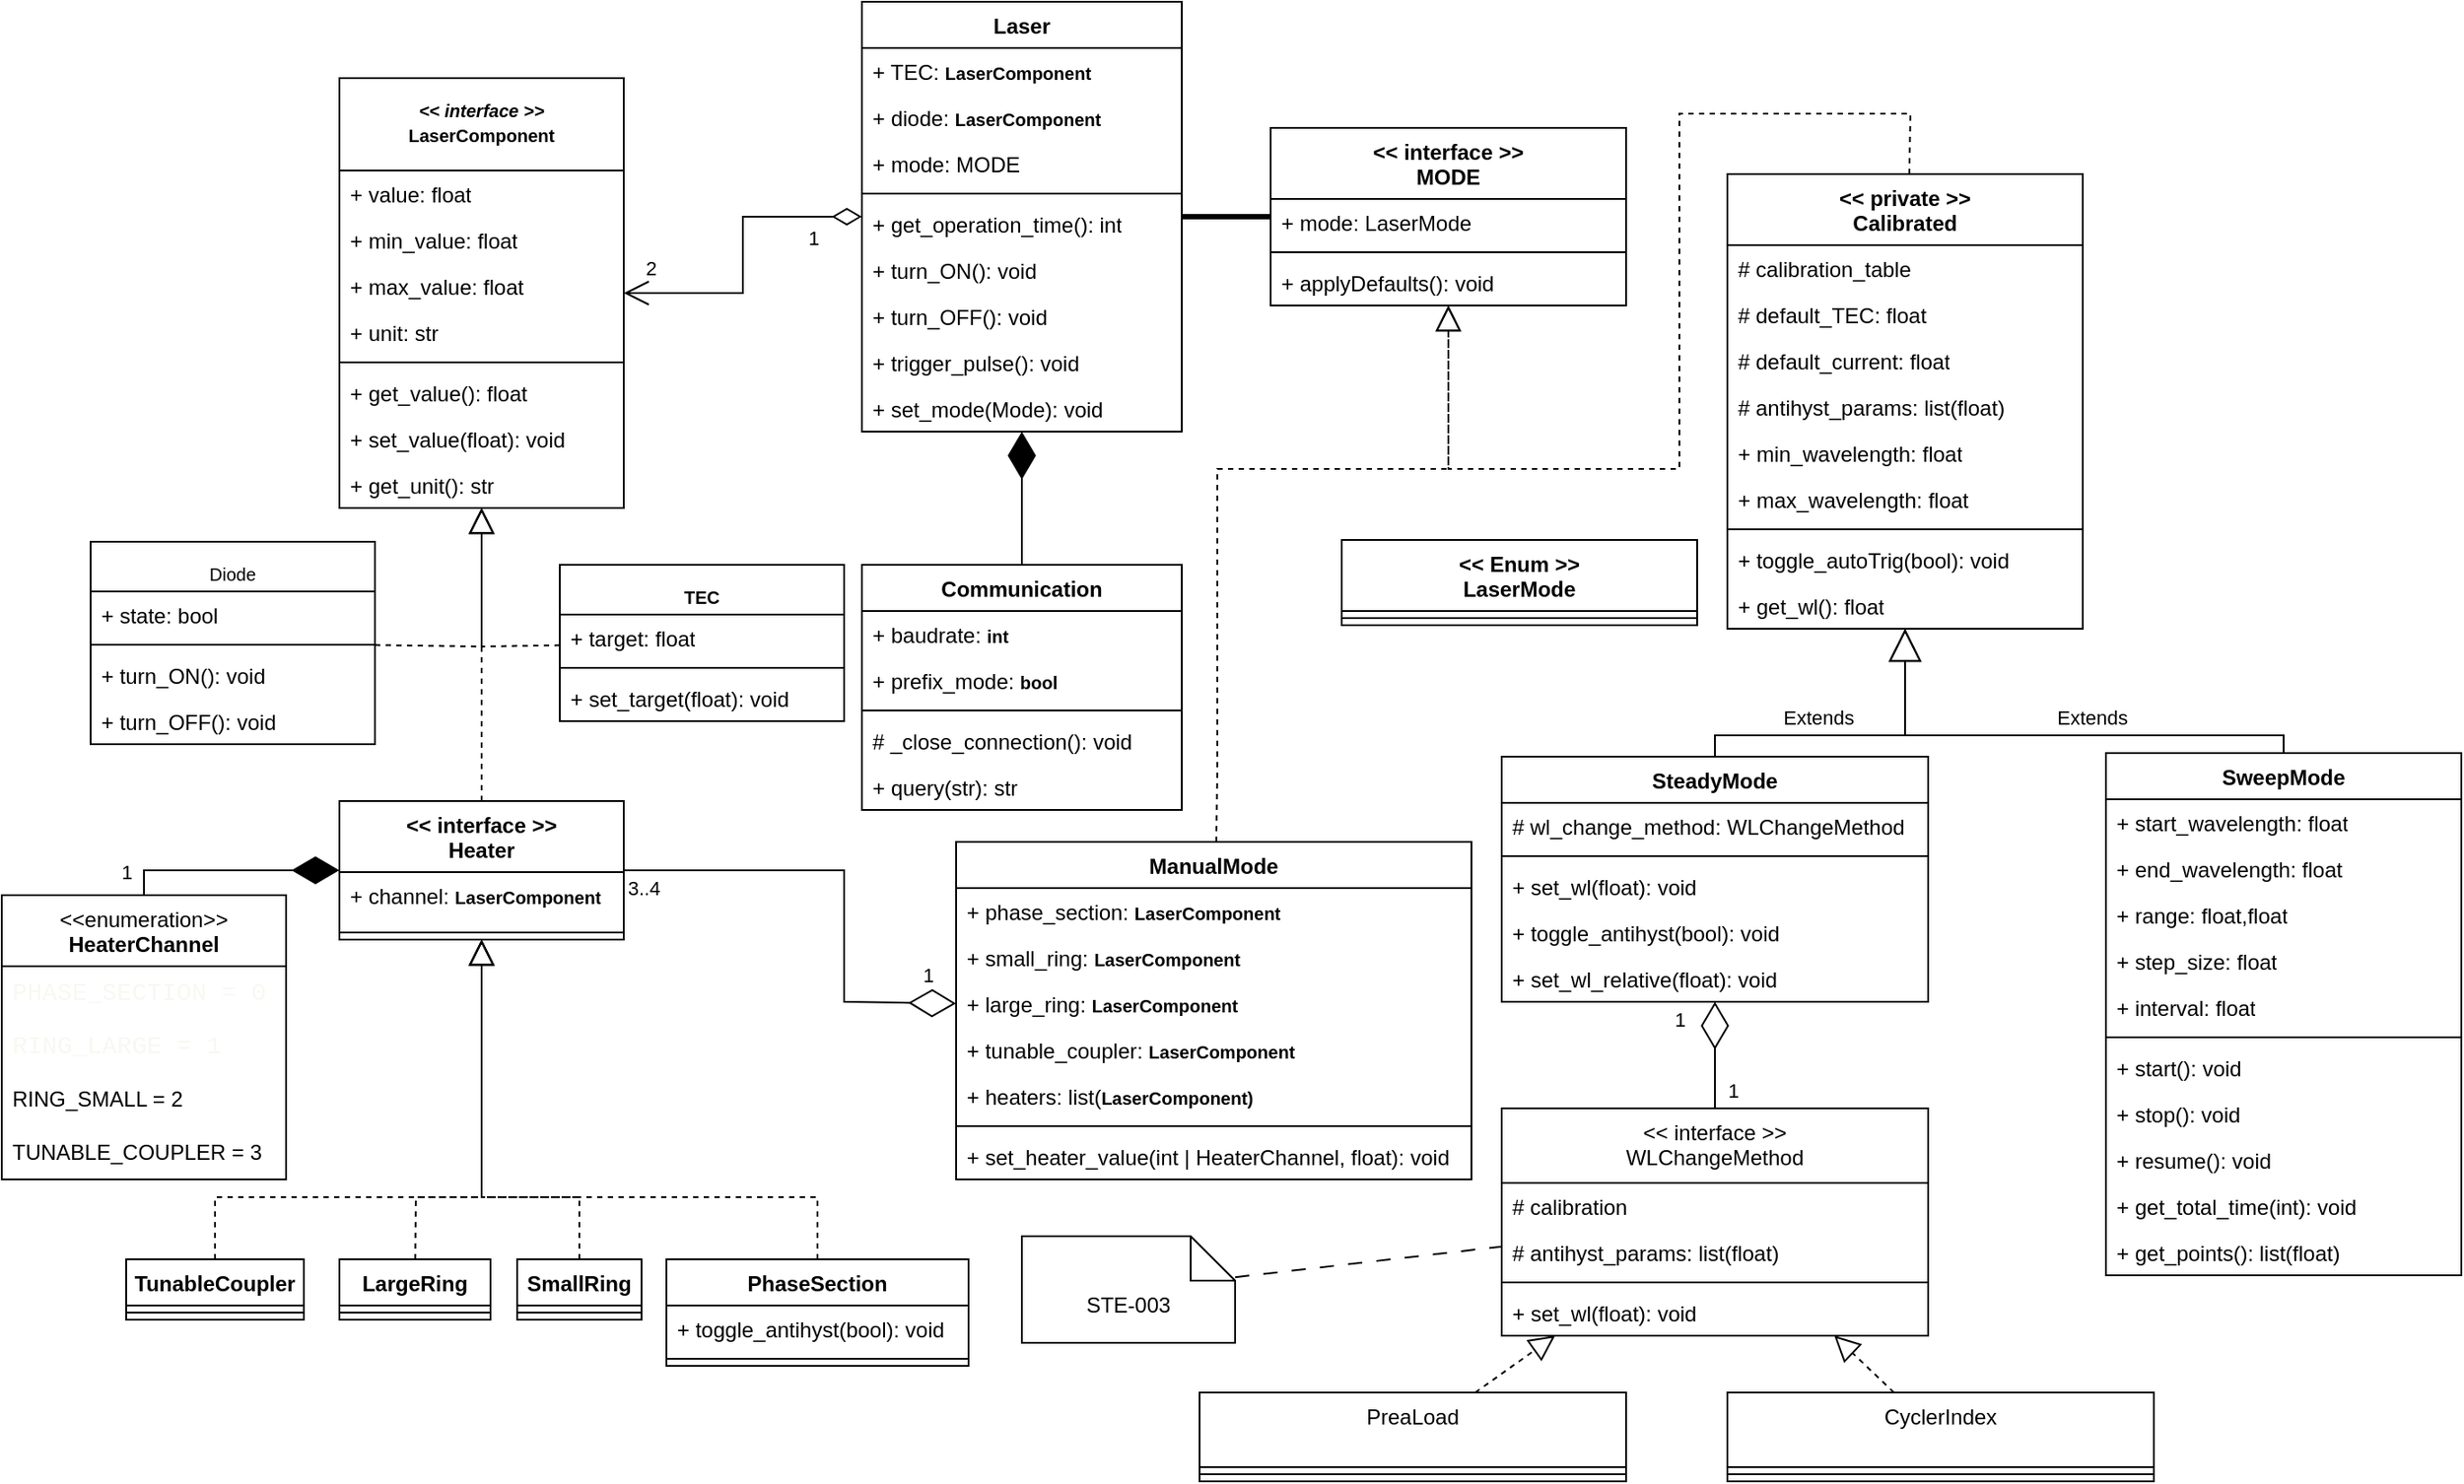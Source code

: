 <mxfile>
    <diagram name="Page-1" id="cc1-t9Lds0QzYOD9VFEF">
        <mxGraphModel dx="3281" dy="916" grid="1" gridSize="10" guides="1" tooltips="1" connect="1" arrows="1" fold="1" page="1" pageScale="1" pageWidth="850" pageHeight="1100" math="0" shadow="0">
            <root>
                <mxCell id="0"/>
                <mxCell id="1" parent="0"/>
                <mxCell id="RFVsDfMTFyBvrJDYn3Be-1" value="Laser" style="swimlane;fontStyle=1;align=center;verticalAlign=top;childLayout=stackLayout;horizontal=1;startSize=26;horizontalStack=0;resizeParent=1;resizeParentMax=0;resizeLast=0;collapsible=1;marginBottom=0;whiteSpace=wrap;html=1;" parent="1" vertex="1">
                    <mxGeometry x="-390" y="257" width="180" height="242" as="geometry"/>
                </mxCell>
                <mxCell id="kWr4uf3u0KwMldFB6IhT-4" value="+ TEC:&amp;nbsp;&lt;span style=&quot;font-size: 10px; font-weight: 700; text-align: center;&quot;&gt;LaserComponent&lt;/span&gt;" style="text;strokeColor=none;fillColor=none;align=left;verticalAlign=top;spacingLeft=4;spacingRight=4;overflow=hidden;rotatable=0;points=[[0,0.5],[1,0.5]];portConstraint=eastwest;whiteSpace=wrap;html=1;" parent="RFVsDfMTFyBvrJDYn3Be-1" vertex="1">
                    <mxGeometry y="26" width="180" height="26" as="geometry"/>
                </mxCell>
                <mxCell id="kWr4uf3u0KwMldFB6IhT-128" value="+ diode:&amp;nbsp;&lt;span style=&quot;font-size: 10px; font-weight: 700; text-align: center;&quot;&gt;LaserComponent&lt;/span&gt;" style="text;strokeColor=none;fillColor=none;align=left;verticalAlign=top;spacingLeft=4;spacingRight=4;overflow=hidden;rotatable=0;points=[[0,0.5],[1,0.5]];portConstraint=eastwest;whiteSpace=wrap;html=1;" parent="RFVsDfMTFyBvrJDYn3Be-1" vertex="1">
                    <mxGeometry y="52" width="180" height="26" as="geometry"/>
                </mxCell>
                <mxCell id="RFVsDfMTFyBvrJDYn3Be-10" value="+ mode: MODE" style="text;strokeColor=none;fillColor=none;align=left;verticalAlign=top;spacingLeft=4;spacingRight=4;overflow=hidden;rotatable=0;points=[[0,0.5],[1,0.5]];portConstraint=eastwest;whiteSpace=wrap;html=1;" parent="RFVsDfMTFyBvrJDYn3Be-1" vertex="1">
                    <mxGeometry y="78" width="180" height="26" as="geometry"/>
                </mxCell>
                <mxCell id="RFVsDfMTFyBvrJDYn3Be-3" value="" style="line;strokeWidth=1;fillColor=none;align=left;verticalAlign=middle;spacingTop=-1;spacingLeft=3;spacingRight=3;rotatable=0;labelPosition=right;points=[];portConstraint=eastwest;strokeColor=inherit;" parent="RFVsDfMTFyBvrJDYn3Be-1" vertex="1">
                    <mxGeometry y="104" width="180" height="8" as="geometry"/>
                </mxCell>
                <mxCell id="RFVsDfMTFyBvrJDYn3Be-11" value="+ get_operation_time(): int" style="text;strokeColor=none;fillColor=none;align=left;verticalAlign=top;spacingLeft=4;spacingRight=4;overflow=hidden;rotatable=0;points=[[0,0.5],[1,0.5]];portConstraint=eastwest;whiteSpace=wrap;html=1;" parent="RFVsDfMTFyBvrJDYn3Be-1" vertex="1">
                    <mxGeometry y="112" width="180" height="26" as="geometry"/>
                </mxCell>
                <mxCell id="RFVsDfMTFyBvrJDYn3Be-4" value="+ turn_ON(): void" style="text;strokeColor=none;fillColor=none;align=left;verticalAlign=top;spacingLeft=4;spacingRight=4;overflow=hidden;rotatable=0;points=[[0,0.5],[1,0.5]];portConstraint=eastwest;whiteSpace=wrap;html=1;" parent="RFVsDfMTFyBvrJDYn3Be-1" vertex="1">
                    <mxGeometry y="138" width="180" height="26" as="geometry"/>
                </mxCell>
                <mxCell id="kWr4uf3u0KwMldFB6IhT-127" value="+ turn_OFF(): void" style="text;strokeColor=none;fillColor=none;align=left;verticalAlign=top;spacingLeft=4;spacingRight=4;overflow=hidden;rotatable=0;points=[[0,0.5],[1,0.5]];portConstraint=eastwest;whiteSpace=wrap;html=1;" parent="RFVsDfMTFyBvrJDYn3Be-1" vertex="1">
                    <mxGeometry y="164" width="180" height="26" as="geometry"/>
                </mxCell>
                <mxCell id="RFVsDfMTFyBvrJDYn3Be-12" value="+ trigger_pulse(): void" style="text;strokeColor=none;fillColor=none;align=left;verticalAlign=top;spacingLeft=4;spacingRight=4;overflow=hidden;rotatable=0;points=[[0,0.5],[1,0.5]];portConstraint=eastwest;whiteSpace=wrap;html=1;" parent="RFVsDfMTFyBvrJDYn3Be-1" vertex="1">
                    <mxGeometry y="190" width="180" height="26" as="geometry"/>
                </mxCell>
                <mxCell id="RFVsDfMTFyBvrJDYn3Be-120" value="+ set_mode(Mode): void" style="text;strokeColor=none;fillColor=none;align=left;verticalAlign=top;spacingLeft=4;spacingRight=4;overflow=hidden;rotatable=0;points=[[0,0.5],[1,0.5]];portConstraint=eastwest;whiteSpace=wrap;html=1;" parent="RFVsDfMTFyBvrJDYn3Be-1" vertex="1">
                    <mxGeometry y="216" width="180" height="26" as="geometry"/>
                </mxCell>
                <mxCell id="RFVsDfMTFyBvrJDYn3Be-35" value="SweepMode" style="swimlane;fontStyle=1;align=center;verticalAlign=top;childLayout=stackLayout;horizontal=1;startSize=26;horizontalStack=0;resizeParent=1;resizeParentMax=0;resizeLast=0;collapsible=1;marginBottom=0;whiteSpace=wrap;html=1;" parent="1" vertex="1">
                    <mxGeometry x="310" y="680" width="200" height="294" as="geometry"/>
                </mxCell>
                <mxCell id="RFVsDfMTFyBvrJDYn3Be-36" value="+ start_wavelength: float" style="text;strokeColor=none;fillColor=none;align=left;verticalAlign=top;spacingLeft=4;spacingRight=4;overflow=hidden;rotatable=0;points=[[0,0.5],[1,0.5]];portConstraint=eastwest;whiteSpace=wrap;html=1;" parent="RFVsDfMTFyBvrJDYn3Be-35" vertex="1">
                    <mxGeometry y="26" width="200" height="26" as="geometry"/>
                </mxCell>
                <mxCell id="RFVsDfMTFyBvrJDYn3Be-39" value="+ end_wavelength: float" style="text;strokeColor=none;fillColor=none;align=left;verticalAlign=top;spacingLeft=4;spacingRight=4;overflow=hidden;rotatable=0;points=[[0,0.5],[1,0.5]];portConstraint=eastwest;whiteSpace=wrap;html=1;" parent="RFVsDfMTFyBvrJDYn3Be-35" vertex="1">
                    <mxGeometry y="52" width="200" height="26" as="geometry"/>
                </mxCell>
                <mxCell id="kWr4uf3u0KwMldFB6IhT-140" value="+ range: float,float" style="text;strokeColor=none;fillColor=none;align=left;verticalAlign=top;spacingLeft=4;spacingRight=4;overflow=hidden;rotatable=0;points=[[0,0.5],[1,0.5]];portConstraint=eastwest;whiteSpace=wrap;html=1;" parent="RFVsDfMTFyBvrJDYn3Be-35" vertex="1">
                    <mxGeometry y="78" width="200" height="26" as="geometry"/>
                </mxCell>
                <mxCell id="RFVsDfMTFyBvrJDYn3Be-40" value="+ step_size: float" style="text;strokeColor=none;fillColor=none;align=left;verticalAlign=top;spacingLeft=4;spacingRight=4;overflow=hidden;rotatable=0;points=[[0,0.5],[1,0.5]];portConstraint=eastwest;whiteSpace=wrap;html=1;" parent="RFVsDfMTFyBvrJDYn3Be-35" vertex="1">
                    <mxGeometry y="104" width="200" height="26" as="geometry"/>
                </mxCell>
                <mxCell id="RFVsDfMTFyBvrJDYn3Be-43" value="+ interval: float" style="text;strokeColor=none;fillColor=none;align=left;verticalAlign=top;spacingLeft=4;spacingRight=4;overflow=hidden;rotatable=0;points=[[0,0.5],[1,0.5]];portConstraint=eastwest;whiteSpace=wrap;html=1;" parent="RFVsDfMTFyBvrJDYn3Be-35" vertex="1">
                    <mxGeometry y="130" width="200" height="26" as="geometry"/>
                </mxCell>
                <mxCell id="RFVsDfMTFyBvrJDYn3Be-37" value="" style="line;strokeWidth=1;fillColor=none;align=left;verticalAlign=middle;spacingTop=-1;spacingLeft=3;spacingRight=3;rotatable=0;labelPosition=right;points=[];portConstraint=eastwest;strokeColor=inherit;" parent="RFVsDfMTFyBvrJDYn3Be-35" vertex="1">
                    <mxGeometry y="156" width="200" height="8" as="geometry"/>
                </mxCell>
                <mxCell id="RFVsDfMTFyBvrJDYn3Be-38" value="+ start(): void" style="text;strokeColor=none;fillColor=none;align=left;verticalAlign=top;spacingLeft=4;spacingRight=4;overflow=hidden;rotatable=0;points=[[0,0.5],[1,0.5]];portConstraint=eastwest;whiteSpace=wrap;html=1;" parent="RFVsDfMTFyBvrJDYn3Be-35" vertex="1">
                    <mxGeometry y="164" width="200" height="26" as="geometry"/>
                </mxCell>
                <mxCell id="kWr4uf3u0KwMldFB6IhT-135" value="+ stop(): void" style="text;strokeColor=none;fillColor=none;align=left;verticalAlign=top;spacingLeft=4;spacingRight=4;overflow=hidden;rotatable=0;points=[[0,0.5],[1,0.5]];portConstraint=eastwest;whiteSpace=wrap;html=1;" parent="RFVsDfMTFyBvrJDYn3Be-35" vertex="1">
                    <mxGeometry y="190" width="200" height="26" as="geometry"/>
                </mxCell>
                <mxCell id="kWr4uf3u0KwMldFB6IhT-134" value="+ resume(): void" style="text;strokeColor=none;fillColor=none;align=left;verticalAlign=top;spacingLeft=4;spacingRight=4;overflow=hidden;rotatable=0;points=[[0,0.5],[1,0.5]];portConstraint=eastwest;whiteSpace=wrap;html=1;" parent="RFVsDfMTFyBvrJDYn3Be-35" vertex="1">
                    <mxGeometry y="216" width="200" height="26" as="geometry"/>
                </mxCell>
                <mxCell id="RFVsDfMTFyBvrJDYn3Be-44" value="+ get_total_time(int): void" style="text;strokeColor=none;fillColor=none;align=left;verticalAlign=top;spacingLeft=4;spacingRight=4;overflow=hidden;rotatable=0;points=[[0,0.5],[1,0.5]];portConstraint=eastwest;whiteSpace=wrap;html=1;" parent="RFVsDfMTFyBvrJDYn3Be-35" vertex="1">
                    <mxGeometry y="242" width="200" height="26" as="geometry"/>
                </mxCell>
                <mxCell id="RFVsDfMTFyBvrJDYn3Be-45" value="+ get_points(): list(float)" style="text;strokeColor=none;fillColor=none;align=left;verticalAlign=top;spacingLeft=4;spacingRight=4;overflow=hidden;rotatable=0;points=[[0,0.5],[1,0.5]];portConstraint=eastwest;whiteSpace=wrap;html=1;" parent="RFVsDfMTFyBvrJDYn3Be-35" vertex="1">
                    <mxGeometry y="268" width="200" height="26" as="geometry"/>
                </mxCell>
                <mxCell id="RFVsDfMTFyBvrJDYn3Be-47" value="&lt;div&gt;&amp;lt;&amp;lt; private &amp;gt;&amp;gt;&lt;/div&gt;&lt;div&gt;Calibrated&lt;/div&gt;" style="swimlane;fontStyle=1;align=center;verticalAlign=top;childLayout=stackLayout;horizontal=1;startSize=40;horizontalStack=0;resizeParent=1;resizeParentMax=0;resizeLast=0;collapsible=1;marginBottom=0;whiteSpace=wrap;html=1;" parent="1" vertex="1">
                    <mxGeometry x="97" y="354" width="200" height="256" as="geometry"/>
                </mxCell>
                <mxCell id="RFVsDfMTFyBvrJDYn3Be-60" value="# calibration_table" style="text;strokeColor=none;fillColor=none;align=left;verticalAlign=top;spacingLeft=4;spacingRight=4;overflow=hidden;rotatable=0;points=[[0,0.5],[1,0.5]];portConstraint=eastwest;whiteSpace=wrap;html=1;" parent="RFVsDfMTFyBvrJDYn3Be-47" vertex="1">
                    <mxGeometry y="40" width="200" height="26" as="geometry"/>
                </mxCell>
                <mxCell id="RFVsDfMTFyBvrJDYn3Be-8" value="# default_TEC: float" style="text;strokeColor=none;fillColor=none;align=left;verticalAlign=top;spacingLeft=4;spacingRight=4;overflow=hidden;rotatable=0;points=[[0,0.5],[1,0.5]];portConstraint=eastwest;whiteSpace=wrap;html=1;" parent="RFVsDfMTFyBvrJDYn3Be-47" vertex="1">
                    <mxGeometry y="66" width="200" height="26" as="geometry"/>
                </mxCell>
                <mxCell id="FqBywkGM-iilhfQzkjr5-2" value="# default_current: float" style="text;strokeColor=none;fillColor=none;align=left;verticalAlign=top;spacingLeft=4;spacingRight=4;overflow=hidden;rotatable=0;points=[[0,0.5],[1,0.5]];portConstraint=eastwest;whiteSpace=wrap;html=1;" parent="RFVsDfMTFyBvrJDYn3Be-47" vertex="1">
                    <mxGeometry y="92" width="200" height="26" as="geometry"/>
                </mxCell>
                <mxCell id="FqBywkGM-iilhfQzkjr5-1" value="# antihyst_params: list(float)" style="text;strokeColor=none;fillColor=none;align=left;verticalAlign=top;spacingLeft=4;spacingRight=4;overflow=hidden;rotatable=0;points=[[0,0.5],[1,0.5]];portConstraint=eastwest;whiteSpace=wrap;html=1;" parent="RFVsDfMTFyBvrJDYn3Be-47" vertex="1">
                    <mxGeometry y="118" width="200" height="26" as="geometry"/>
                </mxCell>
                <mxCell id="kWr4uf3u0KwMldFB6IhT-137" value="+ min_wavelength: float" style="text;strokeColor=none;fillColor=none;align=left;verticalAlign=top;spacingLeft=4;spacingRight=4;overflow=hidden;rotatable=0;points=[[0,0.5],[1,0.5]];portConstraint=eastwest;whiteSpace=wrap;html=1;" parent="RFVsDfMTFyBvrJDYn3Be-47" vertex="1">
                    <mxGeometry y="144" width="200" height="26" as="geometry"/>
                </mxCell>
                <mxCell id="kWr4uf3u0KwMldFB6IhT-139" value="+ max_wavelength: float" style="text;strokeColor=none;fillColor=none;align=left;verticalAlign=top;spacingLeft=4;spacingRight=4;overflow=hidden;rotatable=0;points=[[0,0.5],[1,0.5]];portConstraint=eastwest;whiteSpace=wrap;html=1;" parent="RFVsDfMTFyBvrJDYn3Be-47" vertex="1">
                    <mxGeometry y="170" width="200" height="26" as="geometry"/>
                </mxCell>
                <mxCell id="RFVsDfMTFyBvrJDYn3Be-52" value="" style="line;strokeWidth=1;fillColor=none;align=left;verticalAlign=middle;spacingTop=-1;spacingLeft=3;spacingRight=3;rotatable=0;labelPosition=right;points=[];portConstraint=eastwest;strokeColor=inherit;" parent="RFVsDfMTFyBvrJDYn3Be-47" vertex="1">
                    <mxGeometry y="196" width="200" height="8" as="geometry"/>
                </mxCell>
                <mxCell id="RFVsDfMTFyBvrJDYn3Be-54" value="+ toggle_autoTrig(bool): void" style="text;strokeColor=none;fillColor=none;align=left;verticalAlign=top;spacingLeft=4;spacingRight=4;overflow=hidden;rotatable=0;points=[[0,0.5],[1,0.5]];portConstraint=eastwest;whiteSpace=wrap;html=1;" parent="RFVsDfMTFyBvrJDYn3Be-47" vertex="1">
                    <mxGeometry y="204" width="200" height="26" as="geometry"/>
                </mxCell>
                <mxCell id="RFVsDfMTFyBvrJDYn3Be-55" value="+ get_wl(): float" style="text;strokeColor=none;fillColor=none;align=left;verticalAlign=top;spacingLeft=4;spacingRight=4;overflow=hidden;rotatable=0;points=[[0,0.5],[1,0.5]];portConstraint=eastwest;whiteSpace=wrap;html=1;" parent="RFVsDfMTFyBvrJDYn3Be-47" vertex="1">
                    <mxGeometry y="230" width="200" height="26" as="geometry"/>
                </mxCell>
                <mxCell id="RFVsDfMTFyBvrJDYn3Be-61" value="SteadyMode" style="swimlane;fontStyle=1;align=center;verticalAlign=top;childLayout=stackLayout;horizontal=1;startSize=26;horizontalStack=0;resizeParent=1;resizeParentMax=0;resizeLast=0;collapsible=1;marginBottom=0;whiteSpace=wrap;html=1;" parent="1" vertex="1">
                    <mxGeometry x="-30" y="682" width="240" height="138" as="geometry"/>
                </mxCell>
                <mxCell id="kWr4uf3u0KwMldFB6IhT-99" value="# wl_change_method: WLChangeMethod" style="text;strokeColor=none;fillColor=none;align=left;verticalAlign=top;spacingLeft=4;spacingRight=4;overflow=hidden;rotatable=0;points=[[0,0.5],[1,0.5]];portConstraint=eastwest;whiteSpace=wrap;html=1;" parent="RFVsDfMTFyBvrJDYn3Be-61" vertex="1">
                    <mxGeometry y="26" width="240" height="26" as="geometry"/>
                </mxCell>
                <mxCell id="RFVsDfMTFyBvrJDYn3Be-63" value="" style="line;strokeWidth=1;fillColor=none;align=left;verticalAlign=middle;spacingTop=-1;spacingLeft=3;spacingRight=3;rotatable=0;labelPosition=right;points=[];portConstraint=eastwest;strokeColor=inherit;" parent="RFVsDfMTFyBvrJDYn3Be-61" vertex="1">
                    <mxGeometry y="52" width="240" height="8" as="geometry"/>
                </mxCell>
                <mxCell id="RFVsDfMTFyBvrJDYn3Be-64" value="+ set_wl(float): void" style="text;strokeColor=none;fillColor=none;align=left;verticalAlign=top;spacingLeft=4;spacingRight=4;overflow=hidden;rotatable=0;points=[[0,0.5],[1,0.5]];portConstraint=eastwest;whiteSpace=wrap;html=1;" parent="RFVsDfMTFyBvrJDYn3Be-61" vertex="1">
                    <mxGeometry y="60" width="240" height="26" as="geometry"/>
                </mxCell>
                <mxCell id="RFVsDfMTFyBvrJDYn3Be-53" value="+ toggle_antihyst(bool): void" style="text;strokeColor=none;fillColor=none;align=left;verticalAlign=top;spacingLeft=4;spacingRight=4;overflow=hidden;rotatable=0;points=[[0,0.5],[1,0.5]];portConstraint=eastwest;whiteSpace=wrap;html=1;" parent="RFVsDfMTFyBvrJDYn3Be-61" vertex="1">
                    <mxGeometry y="86" width="240" height="26" as="geometry"/>
                </mxCell>
                <mxCell id="RFVsDfMTFyBvrJDYn3Be-65" value="+ set_wl_relative(float): void" style="text;strokeColor=none;fillColor=none;align=left;verticalAlign=top;spacingLeft=4;spacingRight=4;overflow=hidden;rotatable=0;points=[[0,0.5],[1,0.5]];portConstraint=eastwest;whiteSpace=wrap;html=1;" parent="RFVsDfMTFyBvrJDYn3Be-61" vertex="1">
                    <mxGeometry y="112" width="240" height="26" as="geometry"/>
                </mxCell>
                <mxCell id="RFVsDfMTFyBvrJDYn3Be-73" value="" style="endArrow=block;dashed=1;endFill=0;endSize=12;html=1;rounded=0;" parent="1" source="kWr4uf3u0KwMldFB6IhT-32" target="RFVsDfMTFyBvrJDYn3Be-103" edge="1">
                    <mxGeometry width="160" relative="1" as="geometry">
                        <mxPoint x="-644" y="620" as="sourcePoint"/>
                        <mxPoint x="-164" y="850" as="targetPoint"/>
                        <Array as="points">
                            <mxPoint x="-604" y="620"/>
                        </Array>
                    </mxGeometry>
                </mxCell>
                <mxCell id="RFVsDfMTFyBvrJDYn3Be-74" value="" style="endArrow=block;dashed=1;endFill=0;endSize=12;html=1;rounded=0;" parent="1" source="kWr4uf3u0KwMldFB6IhT-41" target="RFVsDfMTFyBvrJDYn3Be-103" edge="1">
                    <mxGeometry width="160" relative="1" as="geometry">
                        <mxPoint x="-573.0" y="620" as="sourcePoint"/>
                        <mxPoint x="-194" y="820" as="targetPoint"/>
                        <Array as="points">
                            <mxPoint x="-604" y="620"/>
                        </Array>
                    </mxGeometry>
                </mxCell>
                <mxCell id="RFVsDfMTFyBvrJDYn3Be-76" value="ManualMode" style="swimlane;fontStyle=1;align=center;verticalAlign=top;childLayout=stackLayout;horizontal=1;startSize=26;horizontalStack=0;resizeParent=1;resizeParentMax=0;resizeLast=0;collapsible=1;marginBottom=0;whiteSpace=wrap;html=1;" parent="1" vertex="1">
                    <mxGeometry x="-337" y="730" width="290" height="190" as="geometry"/>
                </mxCell>
                <mxCell id="kWr4uf3u0KwMldFB6IhT-44" value="+ phase_section:&amp;nbsp;&lt;span style=&quot;font-size: 10px; font-weight: 700; text-align: center;&quot;&gt;LaserComponent&lt;/span&gt;" style="text;strokeColor=none;fillColor=none;align=left;verticalAlign=top;spacingLeft=4;spacingRight=4;overflow=hidden;rotatable=0;points=[[0,0.5],[1,0.5]];portConstraint=eastwest;whiteSpace=wrap;html=1;" parent="RFVsDfMTFyBvrJDYn3Be-76" vertex="1">
                    <mxGeometry y="26" width="290" height="26" as="geometry"/>
                </mxCell>
                <mxCell id="kWr4uf3u0KwMldFB6IhT-45" value="+ small_ring:&amp;nbsp;&lt;span style=&quot;font-size: 10px; font-weight: 700; text-align: center;&quot;&gt;LaserComponent&lt;/span&gt;" style="text;strokeColor=none;fillColor=none;align=left;verticalAlign=top;spacingLeft=4;spacingRight=4;overflow=hidden;rotatable=0;points=[[0,0.5],[1,0.5]];portConstraint=eastwest;whiteSpace=wrap;html=1;" parent="RFVsDfMTFyBvrJDYn3Be-76" vertex="1">
                    <mxGeometry y="52" width="290" height="26" as="geometry"/>
                </mxCell>
                <mxCell id="kWr4uf3u0KwMldFB6IhT-46" value="+ large_ring:&amp;nbsp;&lt;span style=&quot;font-size: 10px; font-weight: 700; text-align: center;&quot;&gt;LaserComponent&lt;/span&gt;" style="text;strokeColor=none;fillColor=none;align=left;verticalAlign=top;spacingLeft=4;spacingRight=4;overflow=hidden;rotatable=0;points=[[0,0.5],[1,0.5]];portConstraint=eastwest;whiteSpace=wrap;html=1;" parent="RFVsDfMTFyBvrJDYn3Be-76" vertex="1">
                    <mxGeometry y="78" width="290" height="26" as="geometry"/>
                </mxCell>
                <mxCell id="kWr4uf3u0KwMldFB6IhT-1" value="+ tunable_coupler:&amp;nbsp;&lt;span style=&quot;font-size: 10px; font-weight: 700; text-align: center;&quot;&gt;LaserComponent&lt;/span&gt;" style="text;strokeColor=none;fillColor=none;align=left;verticalAlign=top;spacingLeft=4;spacingRight=4;overflow=hidden;rotatable=0;points=[[0,0.5],[1,0.5]];portConstraint=eastwest;whiteSpace=wrap;html=1;" parent="RFVsDfMTFyBvrJDYn3Be-76" vertex="1">
                    <mxGeometry y="104" width="290" height="26" as="geometry"/>
                </mxCell>
                <mxCell id="kWr4uf3u0KwMldFB6IhT-48" value="+ heaters: list(&lt;span style=&quot;font-size: 10px; font-weight: 700; text-align: center;&quot;&gt;LaserComponent)&lt;/span&gt;" style="text;strokeColor=none;fillColor=none;align=left;verticalAlign=top;spacingLeft=4;spacingRight=4;overflow=hidden;rotatable=0;points=[[0,0.5],[1,0.5]];portConstraint=eastwest;whiteSpace=wrap;html=1;" parent="RFVsDfMTFyBvrJDYn3Be-76" vertex="1">
                    <mxGeometry y="130" width="290" height="26" as="geometry"/>
                </mxCell>
                <mxCell id="RFVsDfMTFyBvrJDYn3Be-81" value="" style="line;strokeWidth=1;fillColor=none;align=left;verticalAlign=middle;spacingTop=-1;spacingLeft=3;spacingRight=3;rotatable=0;labelPosition=right;points=[];portConstraint=eastwest;strokeColor=inherit;" parent="RFVsDfMTFyBvrJDYn3Be-76" vertex="1">
                    <mxGeometry y="156" width="290" height="8" as="geometry"/>
                </mxCell>
                <mxCell id="kWr4uf3u0KwMldFB6IhT-47" value="+ set_heater_value(int | HeaterChannel, float): void" style="text;strokeColor=none;fillColor=none;align=left;verticalAlign=top;spacingLeft=4;spacingRight=4;overflow=hidden;rotatable=0;points=[[0,0.5],[1,0.5]];portConstraint=eastwest;whiteSpace=wrap;html=1;" parent="RFVsDfMTFyBvrJDYn3Be-76" vertex="1">
                    <mxGeometry y="164" width="290" height="26" as="geometry"/>
                </mxCell>
                <mxCell id="RFVsDfMTFyBvrJDYn3Be-92" value="Extends" style="endArrow=block;endSize=16;endFill=0;html=1;rounded=0;" parent="1" source="RFVsDfMTFyBvrJDYn3Be-61" target="RFVsDfMTFyBvrJDYn3Be-47" edge="1">
                    <mxGeometry x="-0.219" y="10" width="160" relative="1" as="geometry">
                        <mxPoint x="160" y="370" as="sourcePoint"/>
                        <mxPoint x="320" y="370" as="targetPoint"/>
                        <Array as="points">
                            <mxPoint x="90" y="670"/>
                            <mxPoint x="197" y="670"/>
                        </Array>
                        <mxPoint as="offset"/>
                    </mxGeometry>
                </mxCell>
                <mxCell id="RFVsDfMTFyBvrJDYn3Be-93" value="Extends" style="endArrow=block;endSize=16;endFill=0;html=1;rounded=0;" parent="1" source="RFVsDfMTFyBvrJDYn3Be-35" target="RFVsDfMTFyBvrJDYn3Be-47" edge="1">
                    <mxGeometry x="-0.167" y="-10" width="160" relative="1" as="geometry">
                        <mxPoint x="320" y="498" as="sourcePoint"/>
                        <mxPoint x="353" y="450" as="targetPoint"/>
                        <Array as="points">
                            <mxPoint x="410" y="670"/>
                            <mxPoint x="197" y="670"/>
                        </Array>
                        <mxPoint as="offset"/>
                    </mxGeometry>
                </mxCell>
                <mxCell id="RFVsDfMTFyBvrJDYn3Be-95" value="" style="endArrow=block;dashed=1;endFill=0;endSize=12;html=1;rounded=0;" parent="1" source="RFVsDfMTFyBvrJDYn3Be-47" target="kWr4uf3u0KwMldFB6IhT-19" edge="1">
                    <mxGeometry width="160" relative="1" as="geometry">
                        <mxPoint x="-60" y="520" as="sourcePoint"/>
                        <mxPoint x="70" y="320" as="targetPoint"/>
                        <Array as="points">
                            <mxPoint x="200" y="320"/>
                            <mxPoint x="70" y="320"/>
                            <mxPoint x="70" y="520"/>
                            <mxPoint x="-60" y="520"/>
                        </Array>
                    </mxGeometry>
                </mxCell>
                <mxCell id="RFVsDfMTFyBvrJDYn3Be-96" value="" style="endArrow=none;startArrow=none;endFill=0;startFill=0;endSize=8;html=1;verticalAlign=bottom;labelBackgroundColor=none;strokeWidth=3;rounded=0;fontStyle=1" parent="1" source="RFVsDfMTFyBvrJDYn3Be-1" target="kWr4uf3u0KwMldFB6IhT-19" edge="1">
                    <mxGeometry width="160" relative="1" as="geometry">
                        <mxPoint x="-210" y="880" as="sourcePoint"/>
                        <mxPoint x="-20" y="220" as="targetPoint"/>
                        <Array as="points"/>
                    </mxGeometry>
                </mxCell>
                <mxCell id="RFVsDfMTFyBvrJDYn3Be-103" value="&lt;p style=&quot;margin:0px;margin-top:4px;text-align:center;&quot;&gt;&lt;font style=&quot;font-size: 10px;&quot;&gt;&lt;i&gt;&amp;lt;&amp;lt; interface &amp;gt;&amp;gt;&lt;/i&gt;&lt;br&gt;LaserComponent&lt;/font&gt;&lt;/p&gt;" style="swimlane;fontStyle=1;align=center;verticalAlign=top;childLayout=stackLayout;horizontal=1;startSize=52;horizontalStack=0;resizeParent=1;resizeParentMax=0;resizeLast=0;collapsible=1;marginBottom=0;whiteSpace=wrap;html=1;" parent="1" vertex="1">
                    <mxGeometry x="-684" y="300" width="160" height="242" as="geometry"/>
                </mxCell>
                <mxCell id="kWr4uf3u0KwMldFB6IhT-125" value="+ value: float" style="text;strokeColor=none;fillColor=none;align=left;verticalAlign=top;spacingLeft=4;spacingRight=4;overflow=hidden;rotatable=0;points=[[0,0.5],[1,0.5]];portConstraint=eastwest;whiteSpace=wrap;html=1;" parent="RFVsDfMTFyBvrJDYn3Be-103" vertex="1">
                    <mxGeometry y="52" width="160" height="26" as="geometry"/>
                </mxCell>
                <mxCell id="RFVsDfMTFyBvrJDYn3Be-104" value="+ min_value: float" style="text;strokeColor=none;fillColor=none;align=left;verticalAlign=top;spacingLeft=4;spacingRight=4;overflow=hidden;rotatable=0;points=[[0,0.5],[1,0.5]];portConstraint=eastwest;whiteSpace=wrap;html=1;" parent="RFVsDfMTFyBvrJDYn3Be-103" vertex="1">
                    <mxGeometry y="78" width="160" height="26" as="geometry"/>
                </mxCell>
                <mxCell id="RFVsDfMTFyBvrJDYn3Be-110" value="+ max_value: float" style="text;strokeColor=none;fillColor=none;align=left;verticalAlign=top;spacingLeft=4;spacingRight=4;overflow=hidden;rotatable=0;points=[[0,0.5],[1,0.5]];portConstraint=eastwest;whiteSpace=wrap;html=1;" parent="RFVsDfMTFyBvrJDYn3Be-103" vertex="1">
                    <mxGeometry y="104" width="160" height="26" as="geometry"/>
                </mxCell>
                <mxCell id="RFVsDfMTFyBvrJDYn3Be-109" value="+ unit: str" style="text;strokeColor=none;fillColor=none;align=left;verticalAlign=top;spacingLeft=4;spacingRight=4;overflow=hidden;rotatable=0;points=[[0,0.5],[1,0.5]];portConstraint=eastwest;whiteSpace=wrap;html=1;" parent="RFVsDfMTFyBvrJDYn3Be-103" vertex="1">
                    <mxGeometry y="130" width="160" height="26" as="geometry"/>
                </mxCell>
                <mxCell id="RFVsDfMTFyBvrJDYn3Be-105" value="" style="line;strokeWidth=1;fillColor=none;align=left;verticalAlign=middle;spacingTop=-1;spacingLeft=3;spacingRight=3;rotatable=0;labelPosition=right;points=[];portConstraint=eastwest;strokeColor=inherit;" parent="RFVsDfMTFyBvrJDYn3Be-103" vertex="1">
                    <mxGeometry y="156" width="160" height="8" as="geometry"/>
                </mxCell>
                <mxCell id="RFVsDfMTFyBvrJDYn3Be-107" value="+ get_value(): float" style="text;strokeColor=none;fillColor=none;align=left;verticalAlign=top;spacingLeft=4;spacingRight=4;overflow=hidden;rotatable=0;points=[[0,0.5],[1,0.5]];portConstraint=eastwest;whiteSpace=wrap;html=1;" parent="RFVsDfMTFyBvrJDYn3Be-103" vertex="1">
                    <mxGeometry y="164" width="160" height="26" as="geometry"/>
                </mxCell>
                <mxCell id="kWr4uf3u0KwMldFB6IhT-65" value="+ set_value(float): void" style="text;strokeColor=none;fillColor=none;align=left;verticalAlign=top;spacingLeft=4;spacingRight=4;overflow=hidden;rotatable=0;points=[[0,0.5],[1,0.5]];portConstraint=eastwest;whiteSpace=wrap;html=1;" parent="RFVsDfMTFyBvrJDYn3Be-103" vertex="1">
                    <mxGeometry y="190" width="160" height="26" as="geometry"/>
                </mxCell>
                <mxCell id="RFVsDfMTFyBvrJDYn3Be-106" value="+ get_unit(): str" style="text;strokeColor=none;fillColor=none;align=left;verticalAlign=top;spacingLeft=4;spacingRight=4;overflow=hidden;rotatable=0;points=[[0,0.5],[1,0.5]];portConstraint=eastwest;whiteSpace=wrap;html=1;" parent="RFVsDfMTFyBvrJDYn3Be-103" vertex="1">
                    <mxGeometry y="216" width="160" height="26" as="geometry"/>
                </mxCell>
                <mxCell id="RFVsDfMTFyBvrJDYn3Be-118" value="1" style="endArrow=open;html=1;endSize=12;startArrow=diamondThin;startSize=14;startFill=0;edgeStyle=orthogonalEdgeStyle;align=left;verticalAlign=bottom;rounded=0;" parent="1" source="RFVsDfMTFyBvrJDYn3Be-1" target="RFVsDfMTFyBvrJDYn3Be-103" edge="1">
                    <mxGeometry x="-0.636" y="21" relative="1" as="geometry">
                        <mxPoint x="-426" y="435" as="sourcePoint"/>
                        <mxPoint x="-384" y="461" as="targetPoint"/>
                        <mxPoint as="offset"/>
                    </mxGeometry>
                </mxCell>
                <mxCell id="kWr4uf3u0KwMldFB6IhT-30" value="2" style="edgeLabel;html=1;align=center;verticalAlign=middle;resizable=0;points=[];" parent="RFVsDfMTFyBvrJDYn3Be-118" vertex="1" connectable="0">
                    <mxGeometry x="0.882" y="-4" relative="1" as="geometry">
                        <mxPoint x="4" y="-10" as="offset"/>
                    </mxGeometry>
                </mxCell>
                <mxCell id="RFVsDfMTFyBvrJDYn3Be-119" value="" style="endArrow=block;dashed=1;endFill=0;endSize=12;html=1;rounded=0;" parent="1" source="RFVsDfMTFyBvrJDYn3Be-76" target="kWr4uf3u0KwMldFB6IhT-19" edge="1">
                    <mxGeometry width="160" relative="1" as="geometry">
                        <mxPoint x="275" y="398" as="sourcePoint"/>
                        <mxPoint x="-30" y="330" as="targetPoint"/>
                        <Array as="points">
                            <mxPoint x="-190" y="690"/>
                            <mxPoint x="-190" y="520"/>
                            <mxPoint x="-150" y="520"/>
                            <mxPoint x="-60" y="520"/>
                        </Array>
                    </mxGeometry>
                </mxCell>
                <mxCell id="kWr4uf3u0KwMldFB6IhT-19" value="&lt;div&gt;&amp;lt;&amp;lt; interface &amp;gt;&amp;gt;&lt;/div&gt;&lt;div&gt;MODE&lt;/div&gt;" style="swimlane;fontStyle=1;align=center;verticalAlign=top;childLayout=stackLayout;horizontal=1;startSize=40;horizontalStack=0;resizeParent=1;resizeParentMax=0;resizeLast=0;collapsible=1;marginBottom=0;whiteSpace=wrap;html=1;" parent="1" vertex="1">
                    <mxGeometry x="-160" y="328" width="200" height="100" as="geometry"/>
                </mxCell>
                <mxCell id="kWr4uf3u0KwMldFB6IhT-29" value="+ mode: LaserMode" style="text;strokeColor=none;fillColor=none;align=left;verticalAlign=top;spacingLeft=4;spacingRight=4;overflow=hidden;rotatable=0;points=[[0,0.5],[1,0.5]];portConstraint=eastwest;whiteSpace=wrap;html=1;" parent="kWr4uf3u0KwMldFB6IhT-19" vertex="1">
                    <mxGeometry y="40" width="200" height="26" as="geometry"/>
                </mxCell>
                <mxCell id="kWr4uf3u0KwMldFB6IhT-24" value="" style="line;strokeWidth=1;fillColor=none;align=left;verticalAlign=middle;spacingTop=-1;spacingLeft=3;spacingRight=3;rotatable=0;labelPosition=right;points=[];portConstraint=eastwest;strokeColor=inherit;" parent="kWr4uf3u0KwMldFB6IhT-19" vertex="1">
                    <mxGeometry y="66" width="200" height="8" as="geometry"/>
                </mxCell>
                <mxCell id="kWr4uf3u0KwMldFB6IhT-136" value="+ applyDefaults(): void" style="text;strokeColor=none;fillColor=none;align=left;verticalAlign=top;spacingLeft=4;spacingRight=4;overflow=hidden;rotatable=0;points=[[0,0.5],[1,0.5]];portConstraint=eastwest;whiteSpace=wrap;html=1;" parent="kWr4uf3u0KwMldFB6IhT-19" vertex="1">
                    <mxGeometry y="74" width="200" height="26" as="geometry"/>
                </mxCell>
                <mxCell id="kWr4uf3u0KwMldFB6IhT-32" value="&lt;p style=&quot;margin:0px;margin-top:4px;text-align:center;&quot;&gt;&lt;span style=&quot;font-size: 10px;&quot;&gt;Diode&lt;/span&gt;&lt;/p&gt;" style="swimlane;fontStyle=0;align=center;verticalAlign=top;childLayout=stackLayout;horizontal=1;startSize=28;horizontalStack=0;resizeParent=1;resizeParentMax=0;resizeLast=0;collapsible=1;marginBottom=0;whiteSpace=wrap;html=1;" parent="1" vertex="1">
                    <mxGeometry x="-824" y="561" width="160" height="114" as="geometry"/>
                </mxCell>
                <mxCell id="kWr4uf3u0KwMldFB6IhT-129" value="+ state: bool" style="text;strokeColor=none;fillColor=none;align=left;verticalAlign=top;spacingLeft=4;spacingRight=4;overflow=hidden;rotatable=0;points=[[0,0.5],[1,0.5]];portConstraint=eastwest;whiteSpace=wrap;html=1;" parent="kWr4uf3u0KwMldFB6IhT-32" vertex="1">
                    <mxGeometry y="28" width="160" height="26" as="geometry"/>
                </mxCell>
                <mxCell id="kWr4uf3u0KwMldFB6IhT-36" value="" style="line;strokeWidth=1;fillColor=none;align=left;verticalAlign=middle;spacingTop=-1;spacingLeft=3;spacingRight=3;rotatable=0;labelPosition=right;points=[];portConstraint=eastwest;strokeColor=inherit;" parent="kWr4uf3u0KwMldFB6IhT-32" vertex="1">
                    <mxGeometry y="54" width="160" height="8" as="geometry"/>
                </mxCell>
                <mxCell id="kWr4uf3u0KwMldFB6IhT-31" value="+ turn_ON(): void" style="text;strokeColor=none;fillColor=none;align=left;verticalAlign=top;spacingLeft=4;spacingRight=4;overflow=hidden;rotatable=0;points=[[0,0.5],[1,0.5]];portConstraint=eastwest;whiteSpace=wrap;html=1;" parent="kWr4uf3u0KwMldFB6IhT-32" vertex="1">
                    <mxGeometry y="62" width="160" height="26" as="geometry"/>
                </mxCell>
                <mxCell id="kWr4uf3u0KwMldFB6IhT-43" value="+ turn_OFF(): void" style="text;strokeColor=none;fillColor=none;align=left;verticalAlign=top;spacingLeft=4;spacingRight=4;overflow=hidden;rotatable=0;points=[[0,0.5],[1,0.5]];portConstraint=eastwest;whiteSpace=wrap;html=1;" parent="kWr4uf3u0KwMldFB6IhT-32" vertex="1">
                    <mxGeometry y="88" width="160" height="26" as="geometry"/>
                </mxCell>
                <mxCell id="kWr4uf3u0KwMldFB6IhT-41" value="&lt;p style=&quot;margin:0px;margin-top:4px;text-align:center;&quot;&gt;&lt;span style=&quot;font-size: 10px;&quot;&gt;TEC&lt;/span&gt;&lt;/p&gt;" style="swimlane;fontStyle=1;align=center;verticalAlign=top;childLayout=stackLayout;horizontal=1;startSize=28;horizontalStack=0;resizeParent=1;resizeParentMax=0;resizeLast=0;collapsible=1;marginBottom=0;whiteSpace=wrap;html=1;" parent="1" vertex="1">
                    <mxGeometry x="-560" y="574" width="160" height="88" as="geometry"/>
                </mxCell>
                <mxCell id="kWr4uf3u0KwMldFB6IhT-126" value="+ target: float" style="text;strokeColor=none;fillColor=none;align=left;verticalAlign=top;spacingLeft=4;spacingRight=4;overflow=hidden;rotatable=0;points=[[0,0.5],[1,0.5]];portConstraint=eastwest;whiteSpace=wrap;html=1;" parent="kWr4uf3u0KwMldFB6IhT-41" vertex="1">
                    <mxGeometry y="28" width="160" height="26" as="geometry"/>
                </mxCell>
                <mxCell id="kWr4uf3u0KwMldFB6IhT-42" value="" style="line;strokeWidth=1;fillColor=none;align=left;verticalAlign=middle;spacingTop=-1;spacingLeft=3;spacingRight=3;rotatable=0;labelPosition=right;points=[];portConstraint=eastwest;strokeColor=inherit;" parent="kWr4uf3u0KwMldFB6IhT-41" vertex="1">
                    <mxGeometry y="54" width="160" height="8" as="geometry"/>
                </mxCell>
                <mxCell id="kWr4uf3u0KwMldFB6IhT-98" value="+ set_target(float): void" style="text;strokeColor=none;fillColor=none;align=left;verticalAlign=top;spacingLeft=4;spacingRight=4;overflow=hidden;rotatable=0;points=[[0,0.5],[1,0.5]];portConstraint=eastwest;whiteSpace=wrap;html=1;" parent="kWr4uf3u0KwMldFB6IhT-41" vertex="1">
                    <mxGeometry y="62" width="160" height="26" as="geometry"/>
                </mxCell>
                <mxCell id="kWr4uf3u0KwMldFB6IhT-49" value="&amp;lt;&amp;lt;enumeration&amp;gt;&amp;gt;&lt;br&gt;&lt;b&gt;HeaterChannel&lt;/b&gt;" style="swimlane;fontStyle=0;align=center;verticalAlign=top;childLayout=stackLayout;horizontal=1;startSize=40;horizontalStack=0;resizeParent=1;resizeParentMax=0;resizeLast=0;collapsible=0;marginBottom=0;html=1;whiteSpace=wrap;" parent="1" vertex="1">
                    <mxGeometry x="-874" y="760" width="160" height="160" as="geometry"/>
                </mxCell>
                <mxCell id="kWr4uf3u0KwMldFB6IhT-53" value="&lt;div style=&quot;&quot;&gt;&lt;font face=&quot;UbuntuMono Nerd Font, Consolas, Courier New, monospace, Consolas, Courier New, monospace&quot; color=&quot;#f8f8f2&quot;&gt;&lt;span style=&quot;font-size: 14px; white-space: pre;&quot;&gt;PHASE_SECTION = 0&lt;/span&gt;&lt;/font&gt;&lt;/div&gt;" style="text;html=1;strokeColor=none;fillColor=none;align=left;verticalAlign=middle;spacingLeft=4;spacingRight=4;overflow=hidden;rotatable=0;points=[[0,0.5],[1,0.5]];portConstraint=eastwest;whiteSpace=wrap;" parent="kWr4uf3u0KwMldFB6IhT-49" vertex="1">
                    <mxGeometry y="40" width="160" height="30" as="geometry"/>
                </mxCell>
                <mxCell id="kWr4uf3u0KwMldFB6IhT-51" value="&lt;div style=&quot;color: rgb(248, 248, 242);&quot;&gt;&lt;font face=&quot;UbuntuMono Nerd Font, Consolas, Courier New, monospace, Consolas, Courier New, monospace&quot; color=&quot;#f8f8f2&quot;&gt;&lt;span style=&quot;font-size: 14px; white-space: pre;&quot;&gt;RING_LARGE = 1&lt;/span&gt;&lt;/font&gt;&lt;/div&gt;" style="text;html=1;strokeColor=none;fillColor=none;align=left;verticalAlign=middle;spacingLeft=4;spacingRight=4;overflow=hidden;rotatable=0;points=[[0,0.5],[1,0.5]];portConstraint=eastwest;whiteSpace=wrap;" parent="kWr4uf3u0KwMldFB6IhT-49" vertex="1">
                    <mxGeometry y="70" width="160" height="30" as="geometry"/>
                </mxCell>
                <mxCell id="kWr4uf3u0KwMldFB6IhT-52" value="&lt;div&gt;RING_SMALL = 2&lt;/div&gt;" style="text;html=1;strokeColor=none;fillColor=none;align=left;verticalAlign=middle;spacingLeft=4;spacingRight=4;overflow=hidden;rotatable=0;points=[[0,0.5],[1,0.5]];portConstraint=eastwest;whiteSpace=wrap;" parent="kWr4uf3u0KwMldFB6IhT-49" vertex="1">
                    <mxGeometry y="100" width="160" height="30" as="geometry"/>
                </mxCell>
                <mxCell id="kWr4uf3u0KwMldFB6IhT-50" value="&lt;div&gt;&lt;span style=&quot;background-color: transparent; color: light-dark(rgb(0, 0, 0), rgb(255, 255, 255));&quot;&gt;TUNABLE_COUPLER = 3&lt;/span&gt;&lt;/div&gt;" style="text;html=1;strokeColor=none;fillColor=none;align=left;verticalAlign=middle;spacingLeft=4;spacingRight=4;overflow=hidden;rotatable=0;points=[[0,0.5],[1,0.5]];portConstraint=eastwest;whiteSpace=wrap;" parent="kWr4uf3u0KwMldFB6IhT-49" vertex="1">
                    <mxGeometry y="130" width="160" height="30" as="geometry"/>
                </mxCell>
                <mxCell id="kWr4uf3u0KwMldFB6IhT-66" value="LargeRing" style="swimlane;fontStyle=1;align=center;verticalAlign=top;childLayout=stackLayout;horizontal=1;startSize=26;horizontalStack=0;resizeParent=1;resizeParentMax=0;resizeLast=0;collapsible=1;marginBottom=0;whiteSpace=wrap;html=1;" parent="1" vertex="1">
                    <mxGeometry x="-684" y="965" width="85" height="34" as="geometry"/>
                </mxCell>
                <mxCell id="kWr4uf3u0KwMldFB6IhT-68" value="" style="line;strokeWidth=1;fillColor=none;align=left;verticalAlign=middle;spacingTop=-1;spacingLeft=3;spacingRight=3;rotatable=0;labelPosition=right;points=[];portConstraint=eastwest;strokeColor=inherit;" parent="kWr4uf3u0KwMldFB6IhT-66" vertex="1">
                    <mxGeometry y="26" width="85" height="8" as="geometry"/>
                </mxCell>
                <mxCell id="kWr4uf3u0KwMldFB6IhT-69" value="PhaseSection" style="swimlane;fontStyle=1;align=center;verticalAlign=top;childLayout=stackLayout;horizontal=1;startSize=26;horizontalStack=0;resizeParent=1;resizeParentMax=0;resizeLast=0;collapsible=1;marginBottom=0;whiteSpace=wrap;html=1;" parent="1" vertex="1">
                    <mxGeometry x="-500" y="965" width="170" height="60" as="geometry"/>
                </mxCell>
                <mxCell id="16" value="+ toggle_antihyst(bool): void" style="text;strokeColor=none;fillColor=none;align=left;verticalAlign=top;spacingLeft=4;spacingRight=4;overflow=hidden;rotatable=0;points=[[0,0.5],[1,0.5]];portConstraint=eastwest;whiteSpace=wrap;html=1;" parent="kWr4uf3u0KwMldFB6IhT-69" vertex="1">
                    <mxGeometry y="26" width="170" height="26" as="geometry"/>
                </mxCell>
                <mxCell id="kWr4uf3u0KwMldFB6IhT-71" value="" style="line;strokeWidth=1;fillColor=none;align=left;verticalAlign=middle;spacingTop=-1;spacingLeft=3;spacingRight=3;rotatable=0;labelPosition=right;points=[];portConstraint=eastwest;strokeColor=inherit;" parent="kWr4uf3u0KwMldFB6IhT-69" vertex="1">
                    <mxGeometry y="52" width="170" height="8" as="geometry"/>
                </mxCell>
                <mxCell id="kWr4uf3u0KwMldFB6IhT-72" value="SmallRing" style="swimlane;fontStyle=1;align=center;verticalAlign=top;childLayout=stackLayout;horizontal=1;startSize=26;horizontalStack=0;resizeParent=1;resizeParentMax=0;resizeLast=0;collapsible=1;marginBottom=0;whiteSpace=wrap;html=1;" parent="1" vertex="1">
                    <mxGeometry x="-584" y="965" width="70" height="34" as="geometry"/>
                </mxCell>
                <mxCell id="kWr4uf3u0KwMldFB6IhT-74" value="" style="line;strokeWidth=1;fillColor=none;align=left;verticalAlign=middle;spacingTop=-1;spacingLeft=3;spacingRight=3;rotatable=0;labelPosition=right;points=[];portConstraint=eastwest;strokeColor=inherit;" parent="kWr4uf3u0KwMldFB6IhT-72" vertex="1">
                    <mxGeometry y="26" width="70" height="8" as="geometry"/>
                </mxCell>
                <mxCell id="kWr4uf3u0KwMldFB6IhT-75" value="TunableCoupler" style="swimlane;fontStyle=1;align=center;verticalAlign=top;childLayout=stackLayout;horizontal=1;startSize=26;horizontalStack=0;resizeParent=1;resizeParentMax=0;resizeLast=0;collapsible=1;marginBottom=0;whiteSpace=wrap;html=1;" parent="1" vertex="1">
                    <mxGeometry x="-804" y="965" width="100" height="34" as="geometry"/>
                </mxCell>
                <mxCell id="kWr4uf3u0KwMldFB6IhT-77" value="" style="line;strokeWidth=1;fillColor=none;align=left;verticalAlign=middle;spacingTop=-1;spacingLeft=3;spacingRight=3;rotatable=0;labelPosition=right;points=[];portConstraint=eastwest;strokeColor=inherit;" parent="kWr4uf3u0KwMldFB6IhT-75" vertex="1">
                    <mxGeometry y="26" width="100" height="8" as="geometry"/>
                </mxCell>
                <mxCell id="kWr4uf3u0KwMldFB6IhT-78" value="&lt;div&gt;&amp;lt;&amp;lt; interface &amp;gt;&amp;gt;&lt;/div&gt;Heater" style="swimlane;fontStyle=1;align=center;verticalAlign=top;childLayout=stackLayout;horizontal=1;startSize=40;horizontalStack=0;resizeParent=1;resizeParentMax=0;resizeLast=0;collapsible=1;marginBottom=0;whiteSpace=wrap;html=1;" parent="1" vertex="1">
                    <mxGeometry x="-684" y="707" width="160" height="78" as="geometry"/>
                </mxCell>
                <mxCell id="kWr4uf3u0KwMldFB6IhT-79" value="&lt;div style=&quot;text-align: center;&quot;&gt;&lt;span style=&quot;background-color: transparent; color: light-dark(rgb(0, 0, 0), rgb(255, 255, 255));&quot;&gt;+ channel:&amp;nbsp;&lt;/span&gt;&lt;span style=&quot;background-color: transparent; color: light-dark(rgb(0, 0, 0), rgb(255, 255, 255)); font-size: 10px; font-weight: 700; text-align: center;&quot;&gt;LaserComponent&lt;/span&gt;&lt;/div&gt;" style="text;strokeColor=none;fillColor=none;align=left;verticalAlign=top;spacingLeft=4;spacingRight=4;overflow=hidden;rotatable=0;points=[[0,0.5],[1,0.5]];portConstraint=eastwest;whiteSpace=wrap;html=1;" parent="kWr4uf3u0KwMldFB6IhT-78" vertex="1">
                    <mxGeometry y="40" width="160" height="30" as="geometry"/>
                </mxCell>
                <mxCell id="kWr4uf3u0KwMldFB6IhT-80" value="" style="line;strokeWidth=1;fillColor=none;align=left;verticalAlign=middle;spacingTop=-1;spacingLeft=3;spacingRight=3;rotatable=0;labelPosition=right;points=[];portConstraint=eastwest;strokeColor=inherit;" parent="kWr4uf3u0KwMldFB6IhT-78" vertex="1">
                    <mxGeometry y="70" width="160" height="8" as="geometry"/>
                </mxCell>
                <mxCell id="kWr4uf3u0KwMldFB6IhT-81" value="" style="endArrow=diamondThin;endFill=1;endSize=24;html=1;rounded=0;" parent="1" source="kWr4uf3u0KwMldFB6IhT-49" target="kWr4uf3u0KwMldFB6IhT-78" edge="1">
                    <mxGeometry width="160" relative="1" as="geometry">
                        <mxPoint x="-354" y="1135" as="sourcePoint"/>
                        <mxPoint x="-194" y="1135" as="targetPoint"/>
                        <Array as="points">
                            <mxPoint x="-794" y="746"/>
                        </Array>
                    </mxGeometry>
                </mxCell>
                <mxCell id="kWr4uf3u0KwMldFB6IhT-83" value="1" style="edgeLabel;html=1;align=center;verticalAlign=middle;resizable=0;points=[];" parent="kWr4uf3u0KwMldFB6IhT-81" vertex="1" connectable="0">
                    <mxGeometry x="-0.947" y="-1" relative="1" as="geometry">
                        <mxPoint x="-11" y="-10" as="offset"/>
                    </mxGeometry>
                </mxCell>
                <mxCell id="kWr4uf3u0KwMldFB6IhT-85" value="" style="endArrow=diamondThin;endFill=0;endSize=24;html=1;rounded=0;entryX=0;entryY=0.5;entryDx=0;entryDy=0;" parent="1" source="kWr4uf3u0KwMldFB6IhT-78" target="kWr4uf3u0KwMldFB6IhT-46" edge="1">
                    <mxGeometry width="160" relative="1" as="geometry">
                        <mxPoint x="-270" y="680" as="sourcePoint"/>
                        <mxPoint x="-110" y="680" as="targetPoint"/>
                        <Array as="points">
                            <mxPoint x="-400" y="746"/>
                            <mxPoint x="-400" y="820"/>
                        </Array>
                    </mxGeometry>
                </mxCell>
                <mxCell id="kWr4uf3u0KwMldFB6IhT-86" value="1" style="edgeLabel;html=1;align=center;verticalAlign=middle;resizable=0;points=[];" parent="kWr4uf3u0KwMldFB6IhT-85" vertex="1" connectable="0">
                    <mxGeometry x="0.876" relative="1" as="geometry">
                        <mxPoint y="-16" as="offset"/>
                    </mxGeometry>
                </mxCell>
                <mxCell id="kWr4uf3u0KwMldFB6IhT-87" value="3..4" style="edgeLabel;html=1;align=center;verticalAlign=middle;resizable=0;points=[];" parent="kWr4uf3u0KwMldFB6IhT-85" vertex="1" connectable="0">
                    <mxGeometry x="-0.952" relative="1" as="geometry">
                        <mxPoint x="4" y="10" as="offset"/>
                    </mxGeometry>
                </mxCell>
                <mxCell id="kWr4uf3u0KwMldFB6IhT-88" value="" style="endArrow=block;dashed=1;endFill=0;endSize=12;html=1;rounded=0;" parent="1" source="kWr4uf3u0KwMldFB6IhT-75" target="kWr4uf3u0KwMldFB6IhT-78" edge="1">
                    <mxGeometry width="160" relative="1" as="geometry">
                        <mxPoint x="-834" y="1158" as="sourcePoint"/>
                        <mxPoint x="-884" y="1055" as="targetPoint"/>
                        <Array as="points">
                            <mxPoint x="-754" y="930"/>
                            <mxPoint x="-604" y="930"/>
                        </Array>
                    </mxGeometry>
                </mxCell>
                <mxCell id="kWr4uf3u0KwMldFB6IhT-89" value="" style="endArrow=block;dashed=1;endFill=0;endSize=12;html=1;rounded=0;" parent="1" source="kWr4uf3u0KwMldFB6IhT-72" target="kWr4uf3u0KwMldFB6IhT-78" edge="1">
                    <mxGeometry width="160" relative="1" as="geometry">
                        <mxPoint x="-664" y="1165" as="sourcePoint"/>
                        <mxPoint x="-564" y="1255" as="targetPoint"/>
                        <Array as="points">
                            <mxPoint x="-549" y="930"/>
                            <mxPoint x="-604" y="930"/>
                        </Array>
                    </mxGeometry>
                </mxCell>
                <mxCell id="kWr4uf3u0KwMldFB6IhT-90" value="" style="endArrow=block;dashed=1;endFill=0;endSize=12;html=1;rounded=0;" parent="1" source="kWr4uf3u0KwMldFB6IhT-66" target="kWr4uf3u0KwMldFB6IhT-78" edge="1">
                    <mxGeometry width="160" relative="1" as="geometry">
                        <mxPoint x="-294" y="1135" as="sourcePoint"/>
                        <mxPoint x="-194" y="1225" as="targetPoint"/>
                        <Array as="points">
                            <mxPoint x="-641" y="930"/>
                            <mxPoint x="-604" y="930"/>
                        </Array>
                    </mxGeometry>
                </mxCell>
                <mxCell id="kWr4uf3u0KwMldFB6IhT-91" value="" style="endArrow=block;dashed=1;endFill=0;endSize=12;html=1;rounded=0;" parent="1" source="kWr4uf3u0KwMldFB6IhT-69" target="kWr4uf3u0KwMldFB6IhT-78" edge="1">
                    <mxGeometry width="160" relative="1" as="geometry">
                        <mxPoint x="-154" y="1215" as="sourcePoint"/>
                        <mxPoint x="-54" y="1305" as="targetPoint"/>
                        <Array as="points">
                            <mxPoint x="-415" y="930"/>
                            <mxPoint x="-604" y="930"/>
                        </Array>
                    </mxGeometry>
                </mxCell>
                <mxCell id="kWr4uf3u0KwMldFB6IhT-92" value="" style="endArrow=block;dashed=1;endFill=0;endSize=12;html=1;rounded=0;" parent="1" source="kWr4uf3u0KwMldFB6IhT-78" target="RFVsDfMTFyBvrJDYn3Be-103" edge="1">
                    <mxGeometry width="160" relative="1" as="geometry">
                        <mxPoint x="-104" y="1360" as="sourcePoint"/>
                        <mxPoint x="-4" y="1450" as="targetPoint"/>
                        <Array as="points">
                            <mxPoint x="-604" y="680"/>
                        </Array>
                    </mxGeometry>
                </mxCell>
                <mxCell id="kWr4uf3u0KwMldFB6IhT-100" value="&lt;div&gt;&lt;span style=&quot;font-weight: 400; text-align: left;&quot;&gt;&amp;lt;&amp;lt; interface &amp;gt;&amp;gt;&lt;/span&gt;&lt;/div&gt;&lt;span style=&quot;font-weight: 400; text-align: left;&quot;&gt;WLChangeMethod&lt;/span&gt;" style="swimlane;fontStyle=1;align=center;verticalAlign=top;childLayout=stackLayout;horizontal=1;startSize=42;horizontalStack=0;resizeParent=1;resizeParentMax=0;resizeLast=0;collapsible=1;marginBottom=0;whiteSpace=wrap;html=1;" parent="1" vertex="1">
                    <mxGeometry x="-30" y="880" width="240" height="128" as="geometry"/>
                </mxCell>
                <mxCell id="kWr4uf3u0KwMldFB6IhT-101" value="# calibration" style="text;strokeColor=none;fillColor=none;align=left;verticalAlign=top;spacingLeft=4;spacingRight=4;overflow=hidden;rotatable=0;points=[[0,0.5],[1,0.5]];portConstraint=eastwest;whiteSpace=wrap;html=1;" parent="kWr4uf3u0KwMldFB6IhT-100" vertex="1">
                    <mxGeometry y="42" width="240" height="26" as="geometry"/>
                </mxCell>
                <mxCell id="kWr4uf3u0KwMldFB6IhT-105" value="# antihyst_params: list(float)" style="text;strokeColor=none;fillColor=none;align=left;verticalAlign=top;spacingLeft=4;spacingRight=4;overflow=hidden;rotatable=0;points=[[0,0.5],[1,0.5]];portConstraint=eastwest;whiteSpace=wrap;html=1;" parent="kWr4uf3u0KwMldFB6IhT-100" vertex="1">
                    <mxGeometry y="68" width="240" height="26" as="geometry"/>
                </mxCell>
                <mxCell id="kWr4uf3u0KwMldFB6IhT-102" value="" style="line;strokeWidth=1;fillColor=none;align=left;verticalAlign=middle;spacingTop=-1;spacingLeft=3;spacingRight=3;rotatable=0;labelPosition=right;points=[];portConstraint=eastwest;strokeColor=inherit;" parent="kWr4uf3u0KwMldFB6IhT-100" vertex="1">
                    <mxGeometry y="94" width="240" height="8" as="geometry"/>
                </mxCell>
                <mxCell id="kWr4uf3u0KwMldFB6IhT-104" value="+ set_wl(float): void" style="text;strokeColor=none;fillColor=none;align=left;verticalAlign=top;spacingLeft=4;spacingRight=4;overflow=hidden;rotatable=0;points=[[0,0.5],[1,0.5]];portConstraint=eastwest;whiteSpace=wrap;html=1;" parent="kWr4uf3u0KwMldFB6IhT-100" vertex="1">
                    <mxGeometry y="102" width="240" height="26" as="geometry"/>
                </mxCell>
                <mxCell id="kWr4uf3u0KwMldFB6IhT-106" value="&lt;div style=&quot;text-align: left;&quot;&gt;&lt;span style=&quot;font-weight: 400;&quot;&gt;CyclerIndex&lt;/span&gt;&lt;/div&gt;" style="swimlane;fontStyle=1;align=center;verticalAlign=top;childLayout=stackLayout;horizontal=1;startSize=42;horizontalStack=0;resizeParent=1;resizeParentMax=0;resizeLast=0;collapsible=1;marginBottom=0;whiteSpace=wrap;html=1;" parent="1" vertex="1">
                    <mxGeometry x="97" y="1040" width="240" height="50" as="geometry"/>
                </mxCell>
                <mxCell id="kWr4uf3u0KwMldFB6IhT-109" value="" style="line;strokeWidth=1;fillColor=none;align=left;verticalAlign=middle;spacingTop=-1;spacingLeft=3;spacingRight=3;rotatable=0;labelPosition=right;points=[];portConstraint=eastwest;strokeColor=inherit;" parent="kWr4uf3u0KwMldFB6IhT-106" vertex="1">
                    <mxGeometry y="42" width="240" height="8" as="geometry"/>
                </mxCell>
                <mxCell id="kWr4uf3u0KwMldFB6IhT-111" value="&lt;div style=&quot;text-align: left;&quot;&gt;&lt;span style=&quot;font-weight: 400;&quot;&gt;PreaLoad&lt;/span&gt;&lt;/div&gt;" style="swimlane;fontStyle=1;align=center;verticalAlign=top;childLayout=stackLayout;horizontal=1;startSize=42;horizontalStack=0;resizeParent=1;resizeParentMax=0;resizeLast=0;collapsible=1;marginBottom=0;whiteSpace=wrap;html=1;" parent="1" vertex="1">
                    <mxGeometry x="-200" y="1040" width="240" height="50" as="geometry"/>
                </mxCell>
                <mxCell id="kWr4uf3u0KwMldFB6IhT-114" value="" style="line;strokeWidth=1;fillColor=none;align=left;verticalAlign=middle;spacingTop=-1;spacingLeft=3;spacingRight=3;rotatable=0;labelPosition=right;points=[];portConstraint=eastwest;strokeColor=inherit;" parent="kWr4uf3u0KwMldFB6IhT-111" vertex="1">
                    <mxGeometry y="42" width="240" height="8" as="geometry"/>
                </mxCell>
                <mxCell id="kWr4uf3u0KwMldFB6IhT-116" value="" style="endArrow=block;dashed=1;endFill=0;endSize=12;html=1;rounded=0;" parent="1" source="kWr4uf3u0KwMldFB6IhT-106" target="kWr4uf3u0KwMldFB6IhT-100" edge="1">
                    <mxGeometry width="160" relative="1" as="geometry">
                        <mxPoint x="550" y="410" as="sourcePoint"/>
                        <mxPoint x="665" y="230" as="targetPoint"/>
                        <Array as="points"/>
                    </mxGeometry>
                </mxCell>
                <mxCell id="kWr4uf3u0KwMldFB6IhT-117" value="" style="endArrow=block;dashed=1;endFill=0;endSize=12;html=1;rounded=0;" parent="1" source="kWr4uf3u0KwMldFB6IhT-111" target="kWr4uf3u0KwMldFB6IhT-100" edge="1">
                    <mxGeometry width="160" relative="1" as="geometry">
                        <mxPoint x="280" y="1130" as="sourcePoint"/>
                        <mxPoint x="395" y="950" as="targetPoint"/>
                        <Array as="points"/>
                    </mxGeometry>
                </mxCell>
                <mxCell id="kWr4uf3u0KwMldFB6IhT-118" value="" style="endArrow=diamondThin;endFill=0;endSize=24;html=1;rounded=0;" parent="1" source="kWr4uf3u0KwMldFB6IhT-100" target="RFVsDfMTFyBvrJDYn3Be-61" edge="1">
                    <mxGeometry width="160" relative="1" as="geometry">
                        <mxPoint x="540" y="620" as="sourcePoint"/>
                        <mxPoint x="690" y="695" as="targetPoint"/>
                        <Array as="points"/>
                    </mxGeometry>
                </mxCell>
                <mxCell id="kWr4uf3u0KwMldFB6IhT-119" value="1" style="edgeLabel;html=1;align=center;verticalAlign=middle;resizable=0;points=[];" parent="kWr4uf3u0KwMldFB6IhT-118" vertex="1" connectable="0">
                    <mxGeometry x="0.876" relative="1" as="geometry">
                        <mxPoint x="-20" y="6" as="offset"/>
                    </mxGeometry>
                </mxCell>
                <mxCell id="kWr4uf3u0KwMldFB6IhT-120" value="1" style="edgeLabel;html=1;align=center;verticalAlign=middle;resizable=0;points=[];" parent="kWr4uf3u0KwMldFB6IhT-118" vertex="1" connectable="0">
                    <mxGeometry x="-0.952" relative="1" as="geometry">
                        <mxPoint x="10" y="-9" as="offset"/>
                    </mxGeometry>
                </mxCell>
                <mxCell id="kWr4uf3u0KwMldFB6IhT-122" style="rounded=0;orthogonalLoop=1;jettySize=auto;html=1;endArrow=none;endFill=0;strokeColor=default;dashed=1;dashPattern=8 8;" parent="1" source="kWr4uf3u0KwMldFB6IhT-121" target="kWr4uf3u0KwMldFB6IhT-100" edge="1">
                    <mxGeometry relative="1" as="geometry"/>
                </mxCell>
                <mxCell id="kWr4uf3u0KwMldFB6IhT-121" value="STE-003" style="shape=note2;boundedLbl=1;whiteSpace=wrap;html=1;size=25;verticalAlign=top;align=center;" parent="1" vertex="1">
                    <mxGeometry x="-300" y="952" width="120" height="60" as="geometry"/>
                </mxCell>
                <mxCell id="kWr4uf3u0KwMldFB6IhT-130" value="&lt;div&gt;&amp;lt;&amp;lt; Enum &amp;gt;&amp;gt;&lt;/div&gt;&lt;div&gt;LaserMode&lt;/div&gt;" style="swimlane;fontStyle=1;align=center;verticalAlign=top;childLayout=stackLayout;horizontal=1;startSize=40;horizontalStack=0;resizeParent=1;resizeParentMax=0;resizeLast=0;collapsible=1;marginBottom=0;whiteSpace=wrap;html=1;" parent="1" vertex="1">
                    <mxGeometry x="-120" y="560" width="200" height="48" as="geometry"/>
                </mxCell>
                <mxCell id="kWr4uf3u0KwMldFB6IhT-131" value="" style="line;strokeWidth=1;fillColor=none;align=left;verticalAlign=middle;spacingTop=-1;spacingLeft=3;spacingRight=3;rotatable=0;labelPosition=right;points=[];portConstraint=eastwest;strokeColor=inherit;" parent="kWr4uf3u0KwMldFB6IhT-130" vertex="1">
                    <mxGeometry y="40" width="200" height="8" as="geometry"/>
                </mxCell>
                <mxCell id="3" value="Communication" style="swimlane;fontStyle=1;align=center;verticalAlign=top;childLayout=stackLayout;horizontal=1;startSize=26;horizontalStack=0;resizeParent=1;resizeParentMax=0;resizeLast=0;collapsible=1;marginBottom=0;whiteSpace=wrap;html=1;" parent="1" vertex="1">
                    <mxGeometry x="-390" y="574" width="180" height="138" as="geometry"/>
                </mxCell>
                <mxCell id="4" value="+ baudrate:&amp;nbsp;&lt;span style=&quot;font-size: 10px; font-weight: 700; text-align: center;&quot;&gt;int&lt;/span&gt;" style="text;strokeColor=none;fillColor=none;align=left;verticalAlign=top;spacingLeft=4;spacingRight=4;overflow=hidden;rotatable=0;points=[[0,0.5],[1,0.5]];portConstraint=eastwest;whiteSpace=wrap;html=1;" parent="3" vertex="1">
                    <mxGeometry y="26" width="180" height="26" as="geometry"/>
                </mxCell>
                <mxCell id="5" value="+ prefix_mode:&amp;nbsp;&lt;span style=&quot;font-size: 10px; font-weight: 700; text-align: center;&quot;&gt;bool&lt;/span&gt;" style="text;strokeColor=none;fillColor=none;align=left;verticalAlign=top;spacingLeft=4;spacingRight=4;overflow=hidden;rotatable=0;points=[[0,0.5],[1,0.5]];portConstraint=eastwest;whiteSpace=wrap;html=1;" parent="3" vertex="1">
                    <mxGeometry y="52" width="180" height="26" as="geometry"/>
                </mxCell>
                <mxCell id="7" value="" style="line;strokeWidth=1;fillColor=none;align=left;verticalAlign=middle;spacingTop=-1;spacingLeft=3;spacingRight=3;rotatable=0;labelPosition=right;points=[];portConstraint=eastwest;strokeColor=inherit;" parent="3" vertex="1">
                    <mxGeometry y="78" width="180" height="8" as="geometry"/>
                </mxCell>
                <mxCell id="14" value="# _close_connection(): void" style="text;strokeColor=none;fillColor=none;align=left;verticalAlign=top;spacingLeft=4;spacingRight=4;overflow=hidden;rotatable=0;points=[[0,0.5],[1,0.5]];portConstraint=eastwest;whiteSpace=wrap;html=1;" parent="3" vertex="1">
                    <mxGeometry y="86" width="180" height="26" as="geometry"/>
                </mxCell>
                <mxCell id="13" value="+ query(str): str" style="text;strokeColor=none;fillColor=none;align=left;verticalAlign=top;spacingLeft=4;spacingRight=4;overflow=hidden;rotatable=0;points=[[0,0.5],[1,0.5]];portConstraint=eastwest;whiteSpace=wrap;html=1;" parent="3" vertex="1">
                    <mxGeometry y="112" width="180" height="26" as="geometry"/>
                </mxCell>
                <mxCell id="15" value="" style="endArrow=diamondThin;endFill=1;endSize=24;html=1;" parent="1" source="3" target="RFVsDfMTFyBvrJDYn3Be-1" edge="1">
                    <mxGeometry width="160" relative="1" as="geometry">
                        <mxPoint x="-510" y="520" as="sourcePoint"/>
                        <mxPoint x="-350" y="520" as="targetPoint"/>
                    </mxGeometry>
                </mxCell>
            </root>
        </mxGraphModel>
    </diagram>
</mxfile>